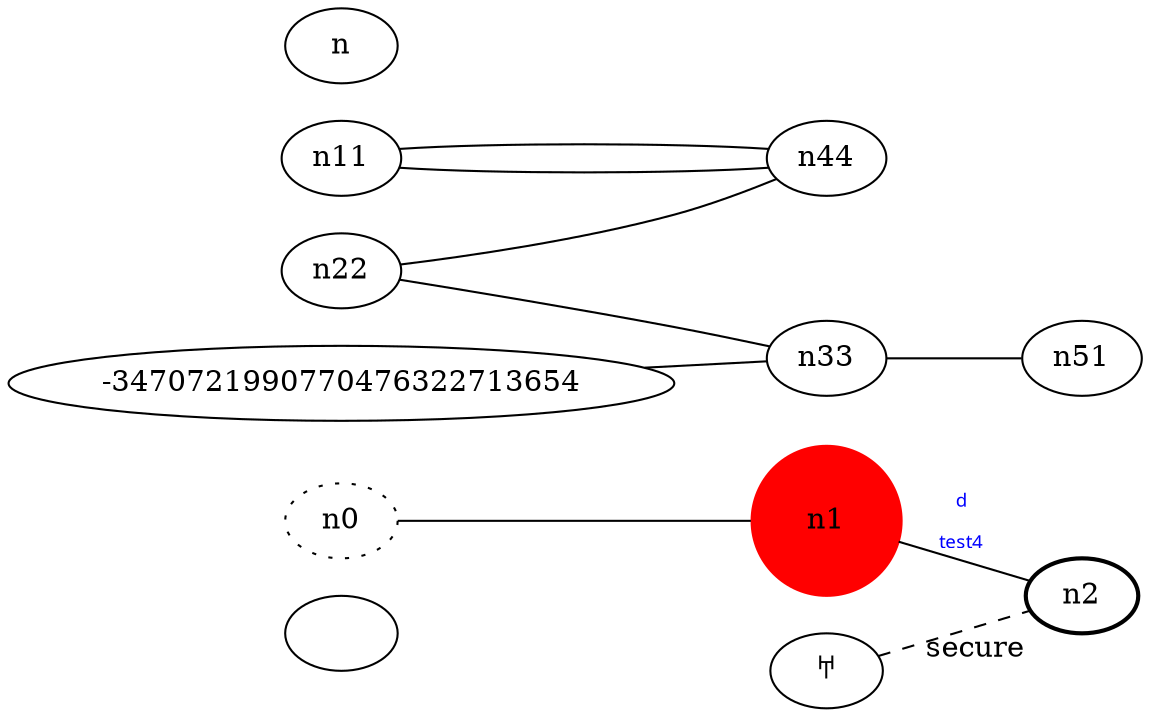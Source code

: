 graph test4 {
	rankdir=LR;
	fontcolor=blue; 󠁤/* c0; c1; c0 -- c1 */
	n0 [style=dotted, fillcolor="#123456"]; // c2; c2; c2 -- c3
	n1 [height=1, width=1, color=red, style=filled];
	n2 [style=bold, xlabel="secure"];
	n0 -- n1 𐀀-- n2[style=dashed];
	n1 -- n2 [fontname="comic sans", label="d\n\l\G", fontcolor=blue, fontsize=9];
	n11 -- n44;
	n-3470721990770476322713654 -- n33;
	n11 -- n44;
	n22 -- n33;
	n22 -- n44;
	n33 -- n51;
}
